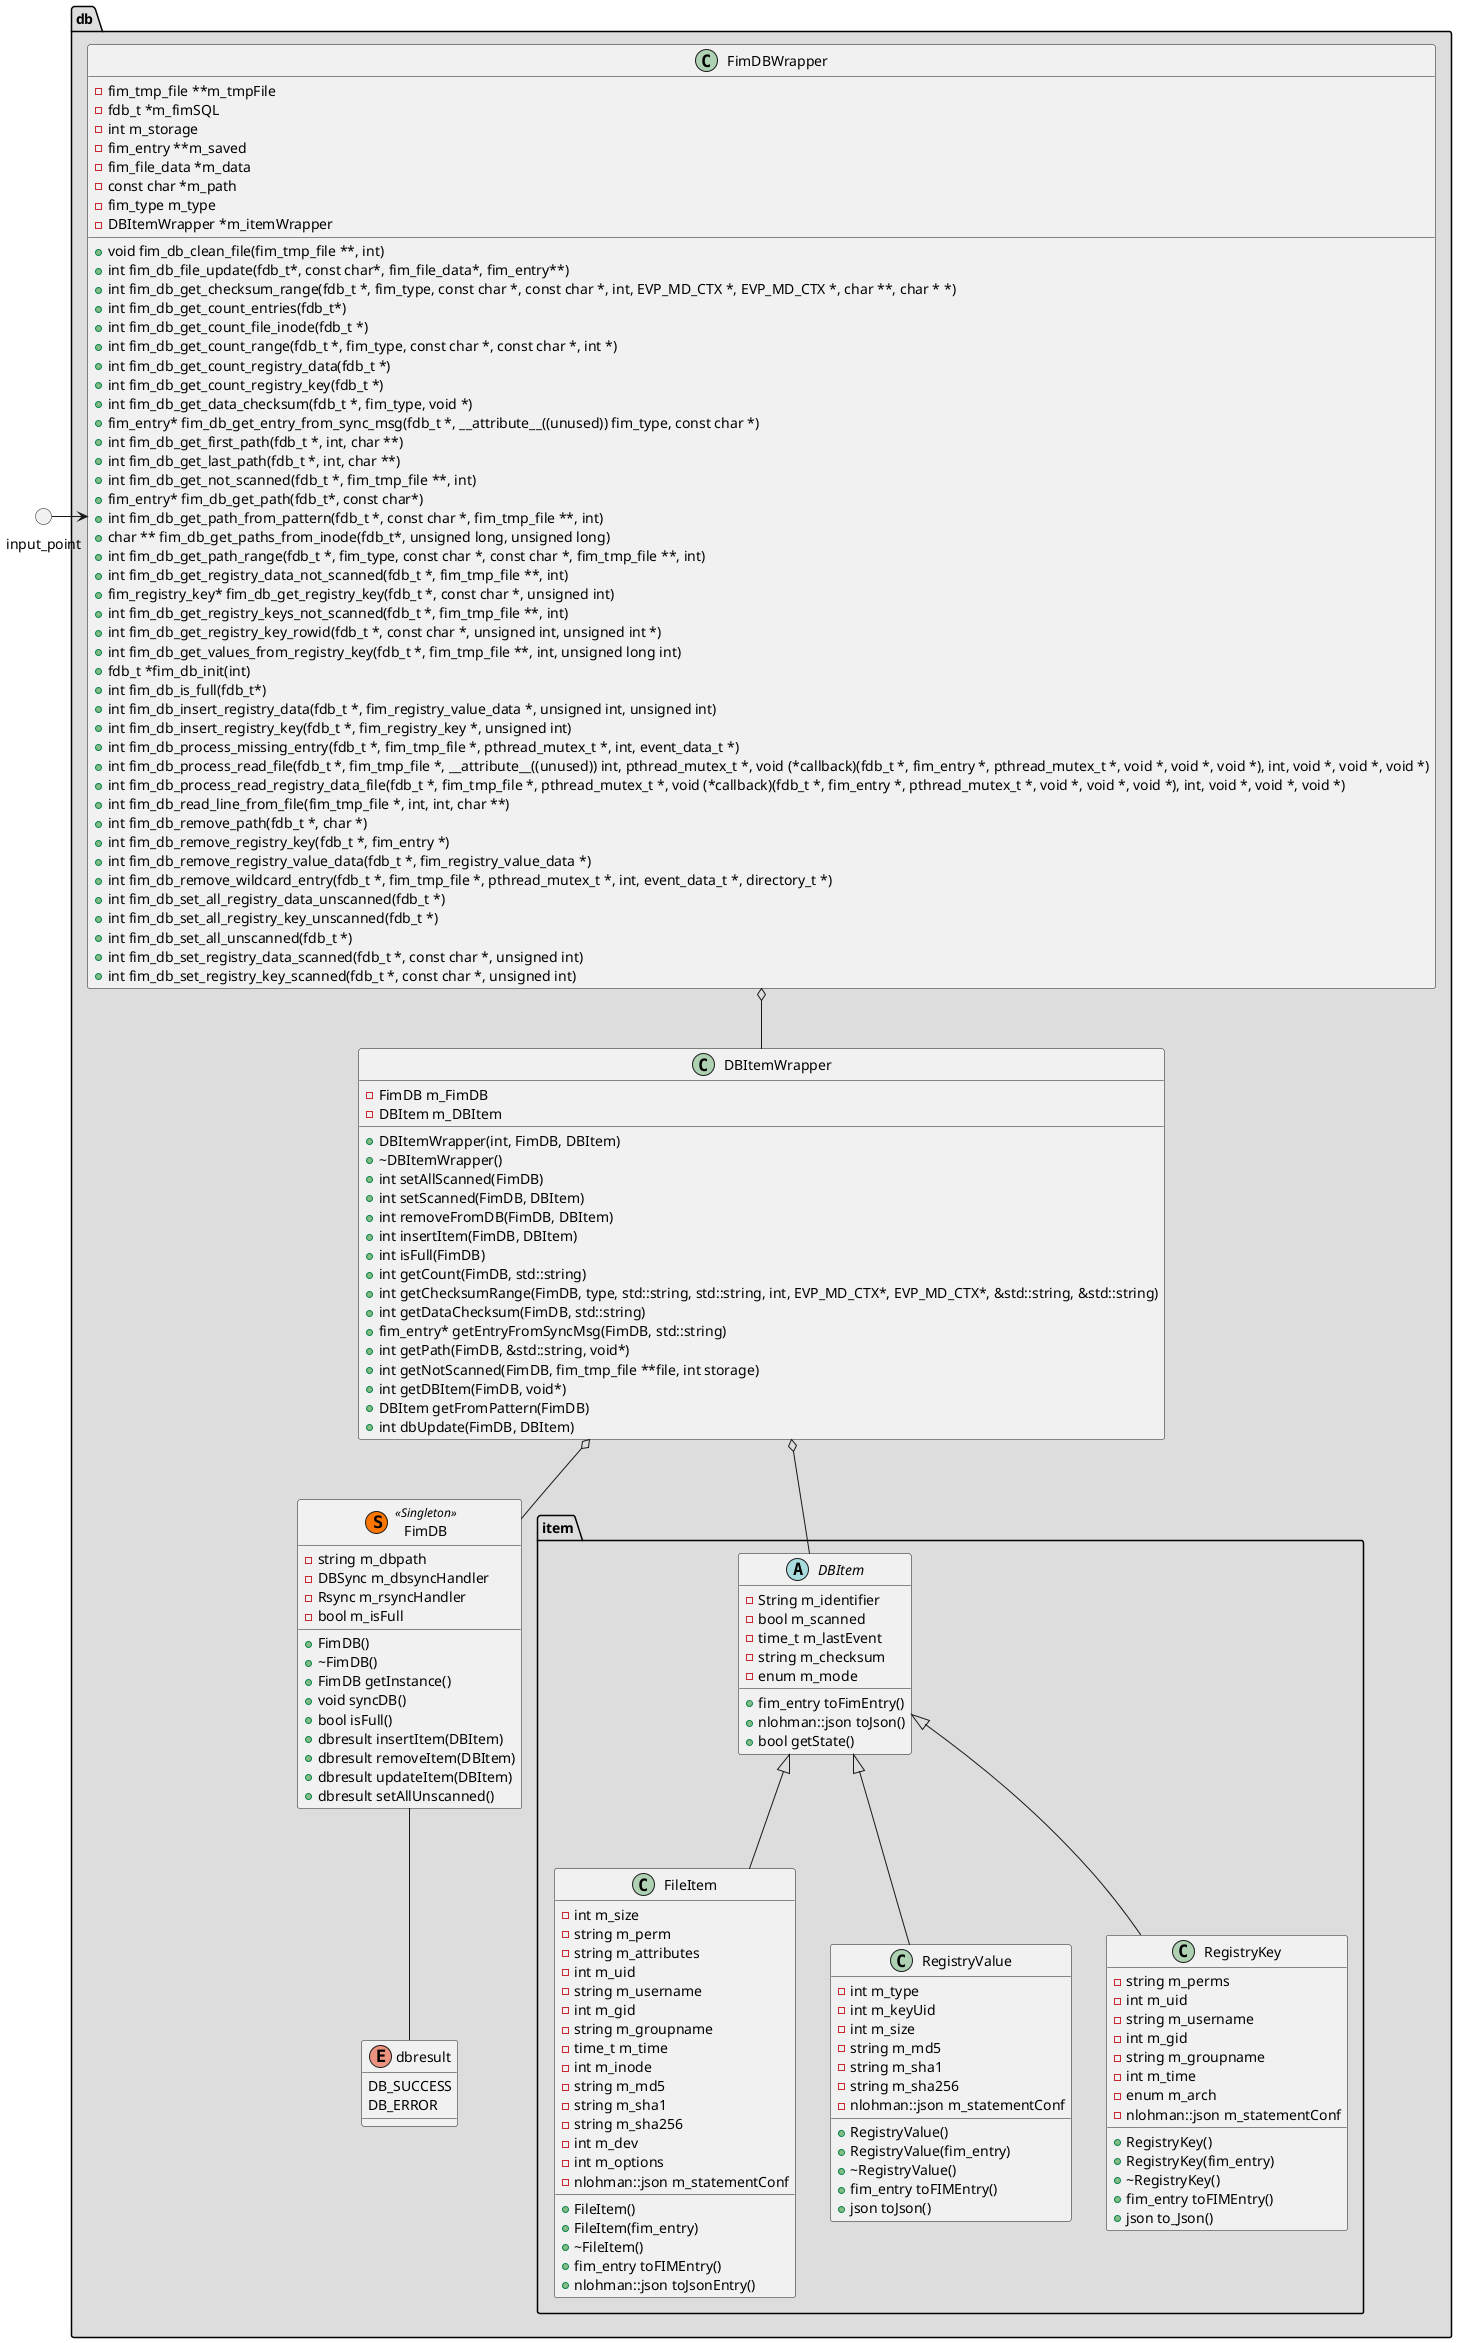 @startuml db_class
package "db" <<Folder>> #DDDDDD{
    enum "dbresult" {
        DB_SUCCESS
        DB_ERROR
    }
    package "item" <<Folder>> {
        abstract DBItem {
            - String m_identifier
            - bool m_scanned
            - time_t m_lastEvent
            - string m_checksum
            - enum m_mode

            + fim_entry toFimEntry()
            + nlohman::json toJson()
            + bool getState()
        }

        class FileItem {
            - int m_size
            - string m_perm
            - string m_attributes
            - int m_uid
            - string m_username
            - int m_gid
            - string m_groupname
            - time_t m_time
            - int m_inode
            - string m_md5
            - string m_sha1
            - string m_sha256
            - int m_dev
            - int m_options
            - nlohman::json m_statementConf

            + FileItem()
            + FileItem(fim_entry)
            + ~FileItem()
            + fim_entry toFIMEntry()
            + nlohman::json toJsonEntry()
        }
        class "RegistryValue" {
            - int m_type
            - int m_keyUid
            - int m_size
            - string m_md5
            - string m_sha1
            - string m_sha256
            - nlohman::json m_statementConf

            + RegistryValue()
            + RegistryValue(fim_entry)
            + ~RegistryValue()
            + fim_entry toFIMEntry()
            + json toJson()
        }
        class "RegistryKey" {
            - string m_perms
            - int m_uid
            - string m_username
            - int m_gid
            - string m_groupname
            - int m_time
            - enum m_arch
            - nlohman::json m_statementConf

            + RegistryKey()
            + RegistryKey(fim_entry)
            + ~RegistryKey()
            + fim_entry toFIMEntry()
            + json to_Json()
        }
    }
    class "FimDB"  <<(S,#FF7700) Singleton>> {
        - string m_dbpath
        - DBSync m_dbsyncHandler
        - Rsync m_rsyncHandler
        - bool m_isFull

        + FimDB()
        + ~FimDB()
        + FimDB getInstance()
        + void syncDB()
        + bool isFull()
        + dbresult insertItem(DBItem)
        + dbresult removeItem(DBItem)
        + dbresult updateItem(DBItem)
        + dbresult setAllUnscanned()
    }
    class FimDBWrapper {
        - fim_tmp_file **m_tmpFile
        - fdb_t *m_fimSQL
        - int m_storage
        - fim_entry **m_saved
        - fim_file_data *m_data
        - const char *m_path
        - fim_type m_type
        - DBItemWrapper *m_itemWrapper

        + void fim_db_clean_file(fim_tmp_file **, int)
        + int fim_db_file_update(fdb_t*, const char*, fim_file_data*, fim_entry**)
        + int fim_db_get_checksum_range(fdb_t *, fim_type, const char *, const char *, int, EVP_MD_CTX *, EVP_MD_CTX *, char **, char * *)
        + int fim_db_get_count_entries(fdb_t*)
        + int fim_db_get_count_file_inode(fdb_t *)
        + int fim_db_get_count_range(fdb_t *, fim_type, const char *, const char *, int *)
        + int fim_db_get_count_registry_data(fdb_t *)
        + int fim_db_get_count_registry_key(fdb_t *)
        + int fim_db_get_data_checksum(fdb_t *, fim_type, void *)
        + fim_entry* fim_db_get_entry_from_sync_msg(fdb_t *, __attribute__((unused)) fim_type, const char *)
        + int fim_db_get_first_path(fdb_t *, int, char **)
        + int fim_db_get_last_path(fdb_t *, int, char **)
        + int fim_db_get_not_scanned(fdb_t *, fim_tmp_file **, int)
        + fim_entry* fim_db_get_path(fdb_t*, const char*)
        + int fim_db_get_path_from_pattern(fdb_t *, const char *, fim_tmp_file **, int)
        + char ** fim_db_get_paths_from_inode(fdb_t*, unsigned long, unsigned long)
        + int fim_db_get_path_range(fdb_t *, fim_type, const char *, const char *, fim_tmp_file **, int)
        + int fim_db_get_registry_data_not_scanned(fdb_t *, fim_tmp_file **, int)
        + fim_registry_key* fim_db_get_registry_key(fdb_t *, const char *, unsigned int)
        + int fim_db_get_registry_keys_not_scanned(fdb_t *, fim_tmp_file **, int)
        + int fim_db_get_registry_key_rowid(fdb_t *, const char *, unsigned int, unsigned int *)
        + int fim_db_get_values_from_registry_key(fdb_t *, fim_tmp_file **, int, unsigned long int)
        + fdb_t *fim_db_init(int)
        + int fim_db_is_full(fdb_t*)
        + int fim_db_insert_registry_data(fdb_t *, fim_registry_value_data *, unsigned int, unsigned int)
        + int fim_db_insert_registry_key(fdb_t *, fim_registry_key *, unsigned int)
        + int fim_db_process_missing_entry(fdb_t *, fim_tmp_file *, pthread_mutex_t *, int, event_data_t *)
        + int fim_db_process_read_file(fdb_t *, fim_tmp_file *, __attribute__((unused)) int, pthread_mutex_t *, void (*callback)(fdb_t *, fim_entry *, pthread_mutex_t *, void *, void *, void *), int, void *, void *, void *)
        + int fim_db_process_read_registry_data_file(fdb_t *, fim_tmp_file *, pthread_mutex_t *, void (*callback)(fdb_t *, fim_entry *, pthread_mutex_t *, void *, void *, void *), int, void *, void *, void *)
        + int fim_db_read_line_from_file(fim_tmp_file *, int, int, char **)
        + int fim_db_remove_path(fdb_t *, char *)
        + int fim_db_remove_registry_key(fdb_t *, fim_entry *)
        + int fim_db_remove_registry_value_data(fdb_t *, fim_registry_value_data *)
        + int fim_db_remove_wildcard_entry(fdb_t *, fim_tmp_file *, pthread_mutex_t *, int, event_data_t *, directory_t *)
        + int fim_db_set_all_registry_data_unscanned(fdb_t *)
        + int fim_db_set_all_registry_key_unscanned(fdb_t *)
        + int fim_db_set_all_unscanned(fdb_t *)
        + int fim_db_set_registry_data_scanned(fdb_t *, const char *, unsigned int)
        + int fim_db_set_registry_key_scanned(fdb_t *, const char *, unsigned int)
    }
    class DBItemWrapper {
        - FimDB m_FimDB
        - DBItem m_DBItem

        + DBItemWrapper(int, FimDB, DBItem)
        + ~DBItemWrapper()
        + int setAllScanned(FimDB)
        + int setScanned(FimDB, DBItem)
        + int removeFromDB(FimDB, DBItem)
        + int insertItem(FimDB, DBItem)
        + int isFull(FimDB)
        + int getCount(FimDB, std::string)
        + int getChecksumRange(FimDB, type, std::string, std::string, int, EVP_MD_CTX*, EVP_MD_CTX*, &std::string, &std::string)
        + int getDataChecksum(FimDB, std::string)
        + fim_entry* getEntryFromSyncMsg(FimDB, std::string)
        + int getPath(FimDB, &std::string, void*)
        + int getNotScanned(FimDB, fim_tmp_file **file, int storage)
        + int getDBItem(FimDB, void*)
        + DBItem getFromPattern(FimDB)
        + int dbUpdate(FimDB, DBItem)
    }
}
circle input_point

DBItem <|-- FileItem
DBItem <|-- RegistryValue
DBItem <|-- RegistryKey
FimDBWrapper  o-- DBItemWrapper
DBItemWrapper  o-- DBItem
DBItemWrapper  o-- FimDB
FimDB -- dbresult
input_point => FimDBWrapper
@enduml
